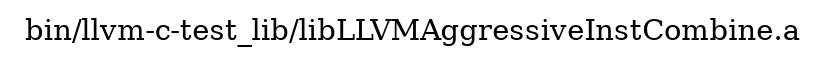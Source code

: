 digraph "bin/llvm-c-test_lib/libLLVMAggressiveInstCombine.a" {
	label="bin/llvm-c-test_lib/libLLVMAggressiveInstCombine.a";
	rankdir=LR;

}
